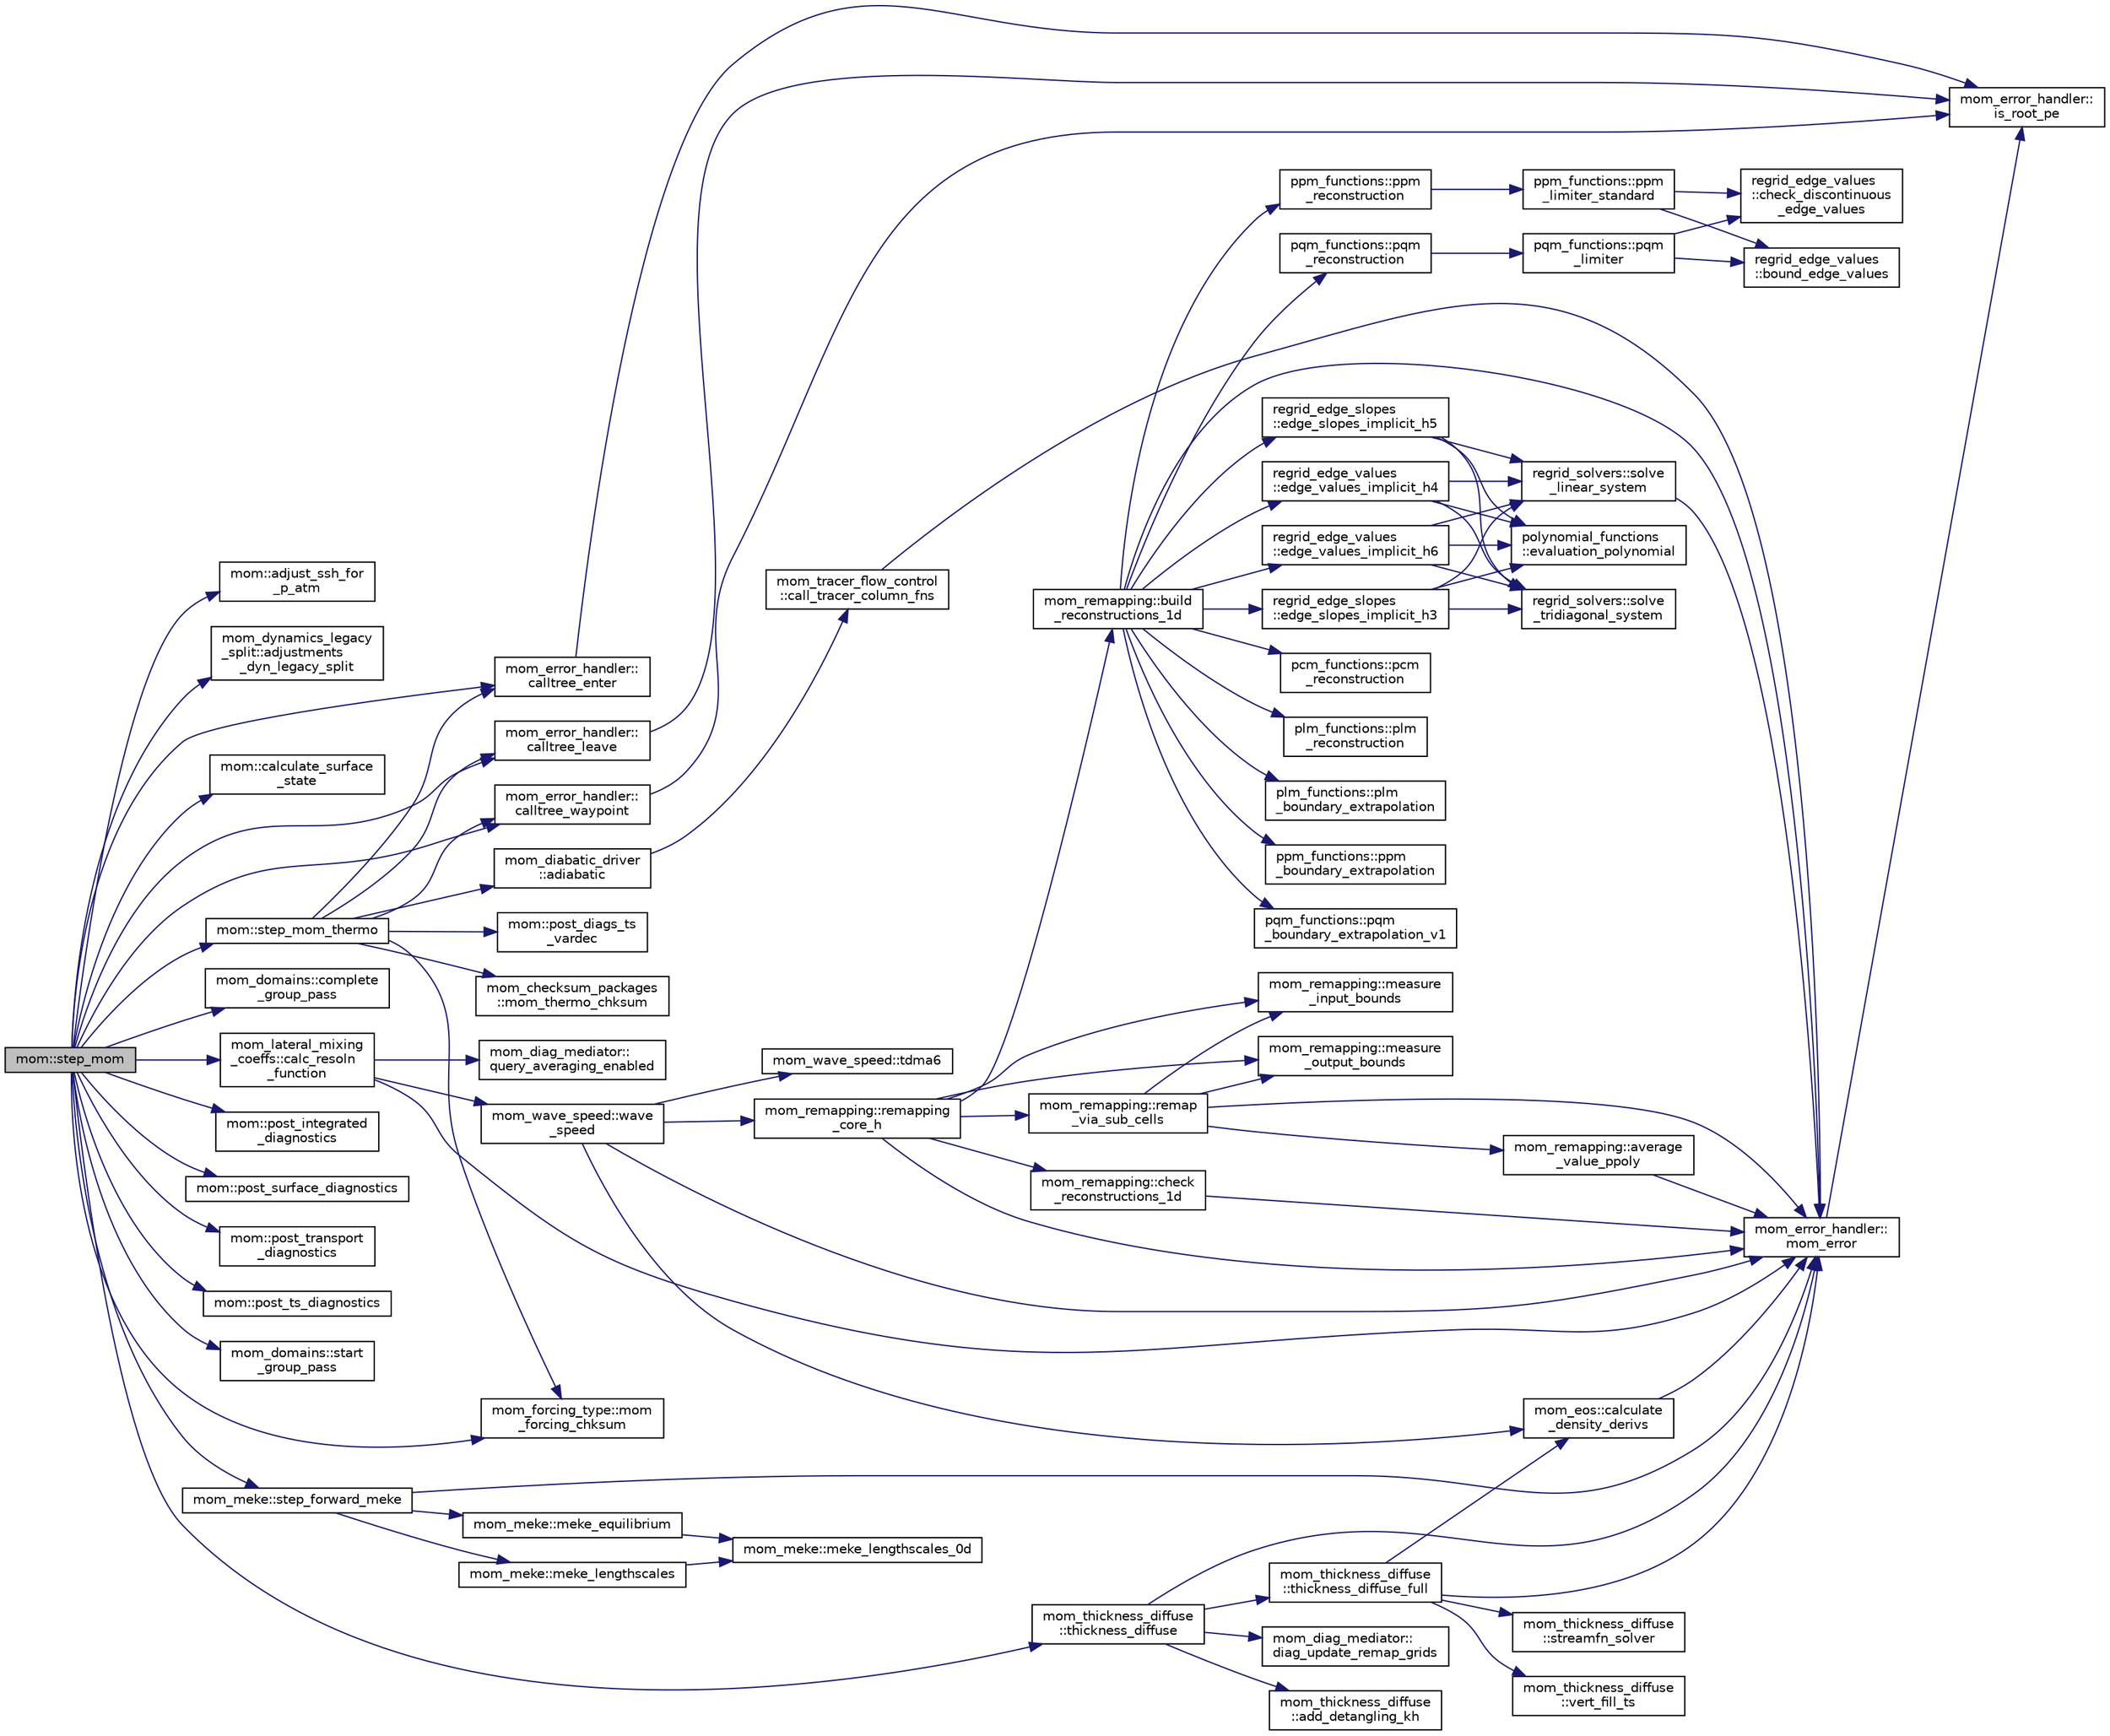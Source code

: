 digraph "mom::step_mom"
{
 // INTERACTIVE_SVG=YES
  edge [fontname="Helvetica",fontsize="10",labelfontname="Helvetica",labelfontsize="10"];
  node [fontname="Helvetica",fontsize="10",shape=record];
  rankdir="LR";
  Node352 [label="mom::step_mom",height=0.2,width=0.4,color="black", fillcolor="grey75", style="filled", fontcolor="black"];
  Node352 -> Node353 [color="midnightblue",fontsize="10",style="solid",fontname="Helvetica"];
  Node353 [label="mom::adjust_ssh_for\l_p_atm",height=0.2,width=0.4,color="black", fillcolor="white", style="filled",URL="$namespacemom.html#a25f70b6c8b3a74e05fbb3c24977bd294",tooltip="This subroutine applies a correction to the sea surface height to compensate for the atmospheric pres..."];
  Node352 -> Node354 [color="midnightblue",fontsize="10",style="solid",fontname="Helvetica"];
  Node354 [label="mom_dynamics_legacy\l_split::adjustments\l_dyn_legacy_split",height=0.2,width=0.4,color="black", fillcolor="white", style="filled",URL="$namespacemom__dynamics__legacy__split.html#a20fb02b2587addc8afe400a0efd322fc"];
  Node352 -> Node355 [color="midnightblue",fontsize="10",style="solid",fontname="Helvetica"];
  Node355 [label="mom_lateral_mixing\l_coeffs::calc_resoln\l_function",height=0.2,width=0.4,color="black", fillcolor="white", style="filled",URL="$namespacemom__lateral__mixing__coeffs.html#af206bc656869b4fc27d4d7e8a15d438e",tooltip="Calculates and stores the non-dimensional resolution functions. "];
  Node355 -> Node356 [color="midnightblue",fontsize="10",style="solid",fontname="Helvetica"];
  Node356 [label="mom_error_handler::\lmom_error",height=0.2,width=0.4,color="black", fillcolor="white", style="filled",URL="$namespacemom__error__handler.html#a460cfb79a06c29fc249952c2a3710d67"];
  Node356 -> Node357 [color="midnightblue",fontsize="10",style="solid",fontname="Helvetica"];
  Node357 [label="mom_error_handler::\lis_root_pe",height=0.2,width=0.4,color="black", fillcolor="white", style="filled",URL="$namespacemom__error__handler.html#ad5f00a53059c72fe2332d1436c80ca71"];
  Node355 -> Node358 [color="midnightblue",fontsize="10",style="solid",fontname="Helvetica"];
  Node358 [label="mom_wave_speed::wave\l_speed",height=0.2,width=0.4,color="black", fillcolor="white", style="filled",URL="$namespacemom__wave__speed.html#a72302e356c47c5055ba0b1a8714c772a",tooltip="Calculates the wave speed of the first baroclinic mode. "];
  Node358 -> Node356 [color="midnightblue",fontsize="10",style="solid",fontname="Helvetica"];
  Node358 -> Node359 [color="midnightblue",fontsize="10",style="solid",fontname="Helvetica"];
  Node359 [label="mom_eos::calculate\l_density_derivs",height=0.2,width=0.4,color="black", fillcolor="white", style="filled",URL="$namespacemom__eos.html#a204529f8434a0322314e6ce2a9762436",tooltip="Calls the appropriate subroutine to calculate density derivatives for 1-D array inputs. "];
  Node359 -> Node356 [color="midnightblue",fontsize="10",style="solid",fontname="Helvetica"];
  Node358 -> Node360 [color="midnightblue",fontsize="10",style="solid",fontname="Helvetica"];
  Node360 [label="mom_wave_speed::tdma6",height=0.2,width=0.4,color="black", fillcolor="white", style="filled",URL="$namespacemom__wave__speed.html#a57673d33027f1ef38330443123102301",tooltip="Solve a non-symmetric tridiagonal problem with a scalar contribution to the leading diagonal..."];
  Node358 -> Node361 [color="midnightblue",fontsize="10",style="solid",fontname="Helvetica"];
  Node361 [label="mom_remapping::remapping\l_core_h",height=0.2,width=0.4,color="black", fillcolor="white", style="filled",URL="$namespacemom__remapping.html#a9ed32f0c2764a3ead9311670315dc26c",tooltip="Remaps column of values u0 on grid h0 to grid h1 assuming the top edge is aligned. "];
  Node361 -> Node362 [color="midnightblue",fontsize="10",style="solid",fontname="Helvetica"];
  Node362 [label="mom_remapping::build\l_reconstructions_1d",height=0.2,width=0.4,color="black", fillcolor="white", style="filled",URL="$namespacemom__remapping.html#a07d7276310f329f56560a1290bcb8b0a",tooltip="Creates polynomial reconstructions of u0 on the source grid h0. "];
  Node362 -> Node363 [color="midnightblue",fontsize="10",style="solid",fontname="Helvetica"];
  Node363 [label="pcm_functions::pcm\l_reconstruction",height=0.2,width=0.4,color="black", fillcolor="white", style="filled",URL="$namespacepcm__functions.html#a273c33619766b17e1bea2f9bbc1d5e1b"];
  Node362 -> Node364 [color="midnightblue",fontsize="10",style="solid",fontname="Helvetica"];
  Node364 [label="plm_functions::plm\l_reconstruction",height=0.2,width=0.4,color="black", fillcolor="white", style="filled",URL="$namespaceplm__functions.html#abf6acfcb1bef51f0c1f8682de53782c4"];
  Node362 -> Node365 [color="midnightblue",fontsize="10",style="solid",fontname="Helvetica"];
  Node365 [label="plm_functions::plm\l_boundary_extrapolation",height=0.2,width=0.4,color="black", fillcolor="white", style="filled",URL="$namespaceplm__functions.html#a66dd52e70d72fb5830f9c4fb16efb2e8"];
  Node362 -> Node366 [color="midnightblue",fontsize="10",style="solid",fontname="Helvetica"];
  Node366 [label="ppm_functions::ppm\l_reconstruction",height=0.2,width=0.4,color="black", fillcolor="white", style="filled",URL="$namespaceppm__functions.html#a97e2144c7499aacd90858788f1312432",tooltip="Builds quadratic polynomials coefficients from cell mean and edge values. "];
  Node366 -> Node367 [color="midnightblue",fontsize="10",style="solid",fontname="Helvetica"];
  Node367 [label="ppm_functions::ppm\l_limiter_standard",height=0.2,width=0.4,color="black", fillcolor="white", style="filled",URL="$namespaceppm__functions.html#a89920c90b84f0b241c5a6d65fe2870b9",tooltip="Adjusts edge values using the standard PPM limiter (Colella & Woodward, JCP 1984) after first checkin..."];
  Node367 -> Node368 [color="midnightblue",fontsize="10",style="solid",fontname="Helvetica"];
  Node368 [label="regrid_edge_values\l::bound_edge_values",height=0.2,width=0.4,color="black", fillcolor="white", style="filled",URL="$namespaceregrid__edge__values.html#aa204fe78ee22cae62f2b7f1bc76151a9"];
  Node367 -> Node369 [color="midnightblue",fontsize="10",style="solid",fontname="Helvetica"];
  Node369 [label="regrid_edge_values\l::check_discontinuous\l_edge_values",height=0.2,width=0.4,color="black", fillcolor="white", style="filled",URL="$namespaceregrid__edge__values.html#acbdacbbf7212e538bb52a9729fc949a7"];
  Node362 -> Node370 [color="midnightblue",fontsize="10",style="solid",fontname="Helvetica"];
  Node370 [label="ppm_functions::ppm\l_boundary_extrapolation",height=0.2,width=0.4,color="black", fillcolor="white", style="filled",URL="$namespaceppm__functions.html#aaf88d77ece3a30843c730fd2d57c517f"];
  Node362 -> Node371 [color="midnightblue",fontsize="10",style="solid",fontname="Helvetica"];
  Node371 [label="regrid_edge_values\l::edge_values_implicit_h4",height=0.2,width=0.4,color="black", fillcolor="white", style="filled",URL="$namespaceregrid__edge__values.html#a2c2460b31b6de501eed3cb7db07a4be5"];
  Node371 -> Node372 [color="midnightblue",fontsize="10",style="solid",fontname="Helvetica"];
  Node372 [label="regrid_solvers::solve\l_linear_system",height=0.2,width=0.4,color="black", fillcolor="white", style="filled",URL="$namespaceregrid__solvers.html#a8130a338b59de62b00f68da4204568ad"];
  Node372 -> Node356 [color="midnightblue",fontsize="10",style="solid",fontname="Helvetica"];
  Node371 -> Node373 [color="midnightblue",fontsize="10",style="solid",fontname="Helvetica"];
  Node373 [label="polynomial_functions\l::evaluation_polynomial",height=0.2,width=0.4,color="black", fillcolor="white", style="filled",URL="$namespacepolynomial__functions.html#aed77465c5ca9937dab06fdb5f94eba39"];
  Node371 -> Node374 [color="midnightblue",fontsize="10",style="solid",fontname="Helvetica"];
  Node374 [label="regrid_solvers::solve\l_tridiagonal_system",height=0.2,width=0.4,color="black", fillcolor="white", style="filled",URL="$namespaceregrid__solvers.html#a0d5c3cff8f31429b0a2c6d267e8b345d"];
  Node362 -> Node375 [color="midnightblue",fontsize="10",style="solid",fontname="Helvetica"];
  Node375 [label="regrid_edge_slopes\l::edge_slopes_implicit_h3",height=0.2,width=0.4,color="black", fillcolor="white", style="filled",URL="$namespaceregrid__edge__slopes.html#a378dcb603968664e58d65e8ed892ec69"];
  Node375 -> Node372 [color="midnightblue",fontsize="10",style="solid",fontname="Helvetica"];
  Node375 -> Node373 [color="midnightblue",fontsize="10",style="solid",fontname="Helvetica"];
  Node375 -> Node374 [color="midnightblue",fontsize="10",style="solid",fontname="Helvetica"];
  Node362 -> Node376 [color="midnightblue",fontsize="10",style="solid",fontname="Helvetica"];
  Node376 [label="pqm_functions::pqm\l_reconstruction",height=0.2,width=0.4,color="black", fillcolor="white", style="filled",URL="$namespacepqm__functions.html#ada7e1a8d9d70b5b78b5e2dfddb5ffa43"];
  Node376 -> Node377 [color="midnightblue",fontsize="10",style="solid",fontname="Helvetica"];
  Node377 [label="pqm_functions::pqm\l_limiter",height=0.2,width=0.4,color="black", fillcolor="white", style="filled",URL="$namespacepqm__functions.html#a0ce0d64922453de1312adec7b8746544"];
  Node377 -> Node368 [color="midnightblue",fontsize="10",style="solid",fontname="Helvetica"];
  Node377 -> Node369 [color="midnightblue",fontsize="10",style="solid",fontname="Helvetica"];
  Node362 -> Node378 [color="midnightblue",fontsize="10",style="solid",fontname="Helvetica"];
  Node378 [label="pqm_functions::pqm\l_boundary_extrapolation_v1",height=0.2,width=0.4,color="black", fillcolor="white", style="filled",URL="$namespacepqm__functions.html#ae2c3bd1b82cddbe1bbb0e93e83d93e48"];
  Node362 -> Node379 [color="midnightblue",fontsize="10",style="solid",fontname="Helvetica"];
  Node379 [label="regrid_edge_values\l::edge_values_implicit_h6",height=0.2,width=0.4,color="black", fillcolor="white", style="filled",URL="$namespaceregrid__edge__values.html#a6c14843c556353d86f2efb4c7c74c9f5"];
  Node379 -> Node372 [color="midnightblue",fontsize="10",style="solid",fontname="Helvetica"];
  Node379 -> Node373 [color="midnightblue",fontsize="10",style="solid",fontname="Helvetica"];
  Node379 -> Node374 [color="midnightblue",fontsize="10",style="solid",fontname="Helvetica"];
  Node362 -> Node380 [color="midnightblue",fontsize="10",style="solid",fontname="Helvetica"];
  Node380 [label="regrid_edge_slopes\l::edge_slopes_implicit_h5",height=0.2,width=0.4,color="black", fillcolor="white", style="filled",URL="$namespaceregrid__edge__slopes.html#a32fc906bf14cfb859703b4a1a7c46a9c"];
  Node380 -> Node372 [color="midnightblue",fontsize="10",style="solid",fontname="Helvetica"];
  Node380 -> Node373 [color="midnightblue",fontsize="10",style="solid",fontname="Helvetica"];
  Node380 -> Node374 [color="midnightblue",fontsize="10",style="solid",fontname="Helvetica"];
  Node362 -> Node356 [color="midnightblue",fontsize="10",style="solid",fontname="Helvetica"];
  Node361 -> Node381 [color="midnightblue",fontsize="10",style="solid",fontname="Helvetica"];
  Node381 [label="mom_remapping::check\l_reconstructions_1d",height=0.2,width=0.4,color="black", fillcolor="white", style="filled",URL="$namespacemom__remapping.html#a62666b08a892ba9e9ab5a4731a07b942",tooltip="Checks that edge values and reconstructions satisfy bounds. "];
  Node381 -> Node356 [color="midnightblue",fontsize="10",style="solid",fontname="Helvetica"];
  Node361 -> Node382 [color="midnightblue",fontsize="10",style="solid",fontname="Helvetica"];
  Node382 [label="mom_remapping::remap\l_via_sub_cells",height=0.2,width=0.4,color="black", fillcolor="white", style="filled",URL="$namespacemom__remapping.html#aac27eb299cd36293b458a51b60ac771f",tooltip="Remaps column of n0 values u0 on grid h0 to grid h1 with n1 cells by calculating the n0+n1+1 sub-inte..."];
  Node382 -> Node383 [color="midnightblue",fontsize="10",style="solid",fontname="Helvetica"];
  Node383 [label="mom_remapping::average\l_value_ppoly",height=0.2,width=0.4,color="black", fillcolor="white", style="filled",URL="$namespacemom__remapping.html#ac97371127053406c84be732a19eb6f9d",tooltip="Returns the average value of a reconstruction within a single source cell, i0, between the non-dimens..."];
  Node383 -> Node356 [color="midnightblue",fontsize="10",style="solid",fontname="Helvetica"];
  Node382 -> Node356 [color="midnightblue",fontsize="10",style="solid",fontname="Helvetica"];
  Node382 -> Node384 [color="midnightblue",fontsize="10",style="solid",fontname="Helvetica"];
  Node384 [label="mom_remapping::measure\l_input_bounds",height=0.2,width=0.4,color="black", fillcolor="white", style="filled",URL="$namespacemom__remapping.html#afe0efe65edb680f96fc5efe3d29a9217",tooltip="Measure totals and bounds on source grid. "];
  Node382 -> Node385 [color="midnightblue",fontsize="10",style="solid",fontname="Helvetica"];
  Node385 [label="mom_remapping::measure\l_output_bounds",height=0.2,width=0.4,color="black", fillcolor="white", style="filled",URL="$namespacemom__remapping.html#a5453aeefe69feaff159b67f3a4bd2366",tooltip="Measure totals and bounds on destination grid. "];
  Node361 -> Node384 [color="midnightblue",fontsize="10",style="solid",fontname="Helvetica"];
  Node361 -> Node385 [color="midnightblue",fontsize="10",style="solid",fontname="Helvetica"];
  Node361 -> Node356 [color="midnightblue",fontsize="10",style="solid",fontname="Helvetica"];
  Node355 -> Node386 [color="midnightblue",fontsize="10",style="solid",fontname="Helvetica"];
  Node386 [label="mom_diag_mediator::\lquery_averaging_enabled",height=0.2,width=0.4,color="black", fillcolor="white", style="filled",URL="$namespacemom__diag__mediator.html#a0be5d1cbc6c6f8f63950ce7d9bc6455a"];
  Node352 -> Node387 [color="midnightblue",fontsize="10",style="solid",fontname="Helvetica"];
  Node387 [label="mom::calculate_surface\l_state",height=0.2,width=0.4,color="black", fillcolor="white", style="filled",URL="$namespacemom.html#a0ece0094eb51fea9a61873d0a567e82d",tooltip="This subroutine sets the surface (return) properties of the ocean model by setting the appropriate fi..."];
  Node352 -> Node388 [color="midnightblue",fontsize="10",style="solid",fontname="Helvetica"];
  Node388 [label="mom_error_handler::\lcalltree_enter",height=0.2,width=0.4,color="black", fillcolor="white", style="filled",URL="$namespacemom__error__handler.html#a9cda07a87815f0e5594066162b4345c3",tooltip="Writes a message about entering a subroutine if call tree reporting is active. "];
  Node388 -> Node357 [color="midnightblue",fontsize="10",style="solid",fontname="Helvetica"];
  Node352 -> Node389 [color="midnightblue",fontsize="10",style="solid",fontname="Helvetica"];
  Node389 [label="mom_error_handler::\lcalltree_leave",height=0.2,width=0.4,color="black", fillcolor="white", style="filled",URL="$namespacemom__error__handler.html#a88ea67781e2ed9b73ab7eac8ea5e8578",tooltip="Writes a message about leaving a subroutine if call tree reporting is active. "];
  Node389 -> Node357 [color="midnightblue",fontsize="10",style="solid",fontname="Helvetica"];
  Node352 -> Node390 [color="midnightblue",fontsize="10",style="solid",fontname="Helvetica"];
  Node390 [label="mom_error_handler::\lcalltree_waypoint",height=0.2,width=0.4,color="black", fillcolor="white", style="filled",URL="$namespacemom__error__handler.html#a34a02e601a60f03cb97a72fe25a32853",tooltip="Writes a message about reaching a milestone if call tree reporting is active. "];
  Node390 -> Node357 [color="midnightblue",fontsize="10",style="solid",fontname="Helvetica"];
  Node352 -> Node391 [color="midnightblue",fontsize="10",style="solid",fontname="Helvetica"];
  Node391 [label="mom_domains::complete\l_group_pass",height=0.2,width=0.4,color="black", fillcolor="white", style="filled",URL="$namespacemom__domains.html#ad6fe013fb609fbb74bfeb66852d26796"];
  Node352 -> Node392 [color="midnightblue",fontsize="10",style="solid",fontname="Helvetica"];
  Node392 [label="mom_forcing_type::mom\l_forcing_chksum",height=0.2,width=0.4,color="black", fillcolor="white", style="filled",URL="$namespacemom__forcing__type.html#a8b20c65987605b9b0d233b297e3e25ca",tooltip="Write out chksums for basic state variables. "];
  Node352 -> Node393 [color="midnightblue",fontsize="10",style="solid",fontname="Helvetica"];
  Node393 [label="mom::post_integrated\l_diagnostics",height=0.2,width=0.4,color="black", fillcolor="white", style="filled",URL="$namespacemom.html#a2d122d0c12dda08d927819693940c684",tooltip="This routine posts diagnostics of various integrated quantities. "];
  Node352 -> Node394 [color="midnightblue",fontsize="10",style="solid",fontname="Helvetica"];
  Node394 [label="mom::post_surface_diagnostics",height=0.2,width=0.4,color="black", fillcolor="white", style="filled",URL="$namespacemom.html#aa43588c4d9717d753fcc4a2daa0db093",tooltip="This routine posts diagnostics of various ocean surface quantities. "];
  Node352 -> Node395 [color="midnightblue",fontsize="10",style="solid",fontname="Helvetica"];
  Node395 [label="mom::post_transport\l_diagnostics",height=0.2,width=0.4,color="black", fillcolor="white", style="filled",URL="$namespacemom.html#adc01aad2b86e6f738de1e2a1c605b99b",tooltip="This routine posts diagnostics of the transports, including the subgridscale contributions. "];
  Node352 -> Node396 [color="midnightblue",fontsize="10",style="solid",fontname="Helvetica"];
  Node396 [label="mom::post_ts_diagnostics",height=0.2,width=0.4,color="black", fillcolor="white", style="filled",URL="$namespacemom.html#a38b95088a6bc4e2e3cae1fd7a7523ccf",tooltip="Post diagnostics of temperatures and salinities, their fluxes, and tendencies. "];
  Node352 -> Node397 [color="midnightblue",fontsize="10",style="solid",fontname="Helvetica"];
  Node397 [label="mom_domains::start\l_group_pass",height=0.2,width=0.4,color="black", fillcolor="white", style="filled",URL="$namespacemom__domains.html#aee5ecb920463220ac2622e011151f8cd"];
  Node352 -> Node398 [color="midnightblue",fontsize="10",style="solid",fontname="Helvetica"];
  Node398 [label="mom_meke::step_forward_meke",height=0.2,width=0.4,color="black", fillcolor="white", style="filled",URL="$namespacemom__meke.html#adff303c8c542ec848294078e4b3bc010",tooltip="Integrates forward-in-time the MEKE eddy energy equation. See MEKE equations. "];
  Node398 -> Node356 [color="midnightblue",fontsize="10",style="solid",fontname="Helvetica"];
  Node398 -> Node399 [color="midnightblue",fontsize="10",style="solid",fontname="Helvetica"];
  Node399 [label="mom_meke::meke_equilibrium",height=0.2,width=0.4,color="black", fillcolor="white", style="filled",URL="$namespacemom__meke.html#afc39c025706ccbcab39795b56a01d15c",tooltip="Calculates the equilibrium solutino where the source depends only on MEKE diffusivity and there is no..."];
  Node399 -> Node400 [color="midnightblue",fontsize="10",style="solid",fontname="Helvetica"];
  Node400 [label="mom_meke::meke_lengthscales_0d",height=0.2,width=0.4,color="black", fillcolor="white", style="filled",URL="$namespacemom__meke.html#a577e88a6514c7dfa9a05b1d5eff2b8c6",tooltip="Calculates the eddy mixing length scale and  and  functions that are ratios of either bottom or barot..."];
  Node398 -> Node401 [color="midnightblue",fontsize="10",style="solid",fontname="Helvetica"];
  Node401 [label="mom_meke::meke_lengthscales",height=0.2,width=0.4,color="black", fillcolor="white", style="filled",URL="$namespacemom__meke.html#aa5ed096f400a914e1e318fde1e880ffe",tooltip="Calculates the eddy mixing length scale and  and  functions that are ratios of either bottom or barot..."];
  Node401 -> Node400 [color="midnightblue",fontsize="10",style="solid",fontname="Helvetica"];
  Node352 -> Node402 [color="midnightblue",fontsize="10",style="solid",fontname="Helvetica"];
  Node402 [label="mom::step_mom_thermo",height=0.2,width=0.4,color="black", fillcolor="white", style="filled",URL="$namespacemom.html#a02eac5c5c3ad33f0a786b3e357e31433",tooltip="MOM_step_thermo orchestrates the thermodynamic time stepping and vertical remapping, via calls to diabatic (or adiabatic) and ALE_main. "];
  Node402 -> Node388 [color="midnightblue",fontsize="10",style="solid",fontname="Helvetica"];
  Node402 -> Node403 [color="midnightblue",fontsize="10",style="solid",fontname="Helvetica"];
  Node403 [label="mom_checksum_packages\l::mom_thermo_chksum",height=0.2,width=0.4,color="black", fillcolor="white", style="filled",URL="$namespacemom__checksum__packages.html#a12d02a2a3459b9902582db3ccd574d69"];
  Node402 -> Node392 [color="midnightblue",fontsize="10",style="solid",fontname="Helvetica"];
  Node402 -> Node390 [color="midnightblue",fontsize="10",style="solid",fontname="Helvetica"];
  Node402 -> Node404 [color="midnightblue",fontsize="10",style="solid",fontname="Helvetica"];
  Node404 [label="mom::post_diags_ts\l_vardec",height=0.2,width=0.4,color="black", fillcolor="white", style="filled",URL="$namespacemom.html#ade4c1552728b358f6ce4114943079214",tooltip="Calculate and post variance decay diagnostics for temp/salt. "];
  Node402 -> Node405 [color="midnightblue",fontsize="10",style="solid",fontname="Helvetica"];
  Node405 [label="mom_diabatic_driver\l::adiabatic",height=0.2,width=0.4,color="black", fillcolor="white", style="filled",URL="$namespacemom__diabatic__driver.html#a1524abcabaf6ccb0be7da294b0968984",tooltip="Routine called for adiabatic physics. "];
  Node405 -> Node406 [color="midnightblue",fontsize="10",style="solid",fontname="Helvetica"];
  Node406 [label="mom_tracer_flow_control\l::call_tracer_column_fns",height=0.2,width=0.4,color="black", fillcolor="white", style="filled",URL="$namespacemom__tracer__flow__control.html#a7ab9818c25f7abc0cf44f970b70f003a",tooltip="This subroutine calls all registered tracer column physics subroutines. "];
  Node406 -> Node356 [color="midnightblue",fontsize="10",style="solid",fontname="Helvetica"];
  Node402 -> Node389 [color="midnightblue",fontsize="10",style="solid",fontname="Helvetica"];
  Node352 -> Node407 [color="midnightblue",fontsize="10",style="solid",fontname="Helvetica"];
  Node407 [label="mom_thickness_diffuse\l::thickness_diffuse",height=0.2,width=0.4,color="black", fillcolor="white", style="filled",URL="$namespacemom__thickness__diffuse.html#a9506f374762ce6d5d12424a9314fad2f",tooltip="Calculates thickness diffusion coefficients and applies thickness diffusion to layer thicknesses..."];
  Node407 -> Node356 [color="midnightblue",fontsize="10",style="solid",fontname="Helvetica"];
  Node407 -> Node408 [color="midnightblue",fontsize="10",style="solid",fontname="Helvetica"];
  Node408 [label="mom_thickness_diffuse\l::add_detangling_kh",height=0.2,width=0.4,color="black", fillcolor="white", style="filled",URL="$namespacemom__thickness__diffuse.html#a364792384e494f2e7e5644282e7f42c7",tooltip="Modifies thickness diffusivities to untangle layer structures. "];
  Node407 -> Node409 [color="midnightblue",fontsize="10",style="solid",fontname="Helvetica"];
  Node409 [label="mom_thickness_diffuse\l::thickness_diffuse_full",height=0.2,width=0.4,color="black", fillcolor="white", style="filled",URL="$namespacemom__thickness__diffuse.html#a6124aede8bd3c29c433090de1619235b",tooltip="Calculates parameterized layer transports for use in the continuity equation. Fluxes are limited to g..."];
  Node409 -> Node410 [color="midnightblue",fontsize="10",style="solid",fontname="Helvetica"];
  Node410 [label="mom_thickness_diffuse\l::vert_fill_ts",height=0.2,width=0.4,color="black", fillcolor="white", style="filled",URL="$namespacemom__thickness__diffuse.html#aff6aa879773518e476ed0a603a1a301e",tooltip="Fills tracer values in massless layers with sensible values by diffusing vertically with a (small) co..."];
  Node409 -> Node356 [color="midnightblue",fontsize="10",style="solid",fontname="Helvetica"];
  Node409 -> Node359 [color="midnightblue",fontsize="10",style="solid",fontname="Helvetica"];
  Node409 -> Node411 [color="midnightblue",fontsize="10",style="solid",fontname="Helvetica"];
  Node411 [label="mom_thickness_diffuse\l::streamfn_solver",height=0.2,width=0.4,color="black", fillcolor="white", style="filled",URL="$namespacemom__thickness__diffuse.html#a52d5fe57d53414fdc05f669723c9774e",tooltip="Tridiagonal solver for streamfunction at interfaces. "];
  Node407 -> Node412 [color="midnightblue",fontsize="10",style="solid",fontname="Helvetica"];
  Node412 [label="mom_diag_mediator::\ldiag_update_remap_grids",height=0.2,width=0.4,color="black", fillcolor="white", style="filled",URL="$namespacemom__diag__mediator.html#a8ce5a74c7e725cfaa01e7abd5dbdb97d",tooltip="Build/update vertical grids for diagnostic remapping. "];
}
